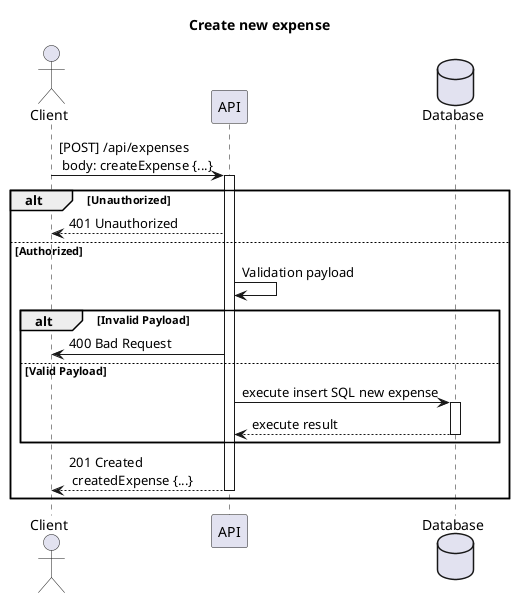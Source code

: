 @startuml

title: Create new expense
actor Client
participant API
database Database 

Client -> API: [POST] /api/expenses \n body: createExpense {...}
activate API
alt Unauthorized
API --> Client: 401 Unauthorized
else Authorized
API -> API: Validation payload
alt Invalid Payload
API -> Client: 400 Bad Request
else Valid Payload
API -> Database: execute insert SQL new expense
activate Database
Database --> API: execute result
deactivate Database
end
API --> Client: 201 Created \n createdExpense {...}
deactivate API
end
@enduml